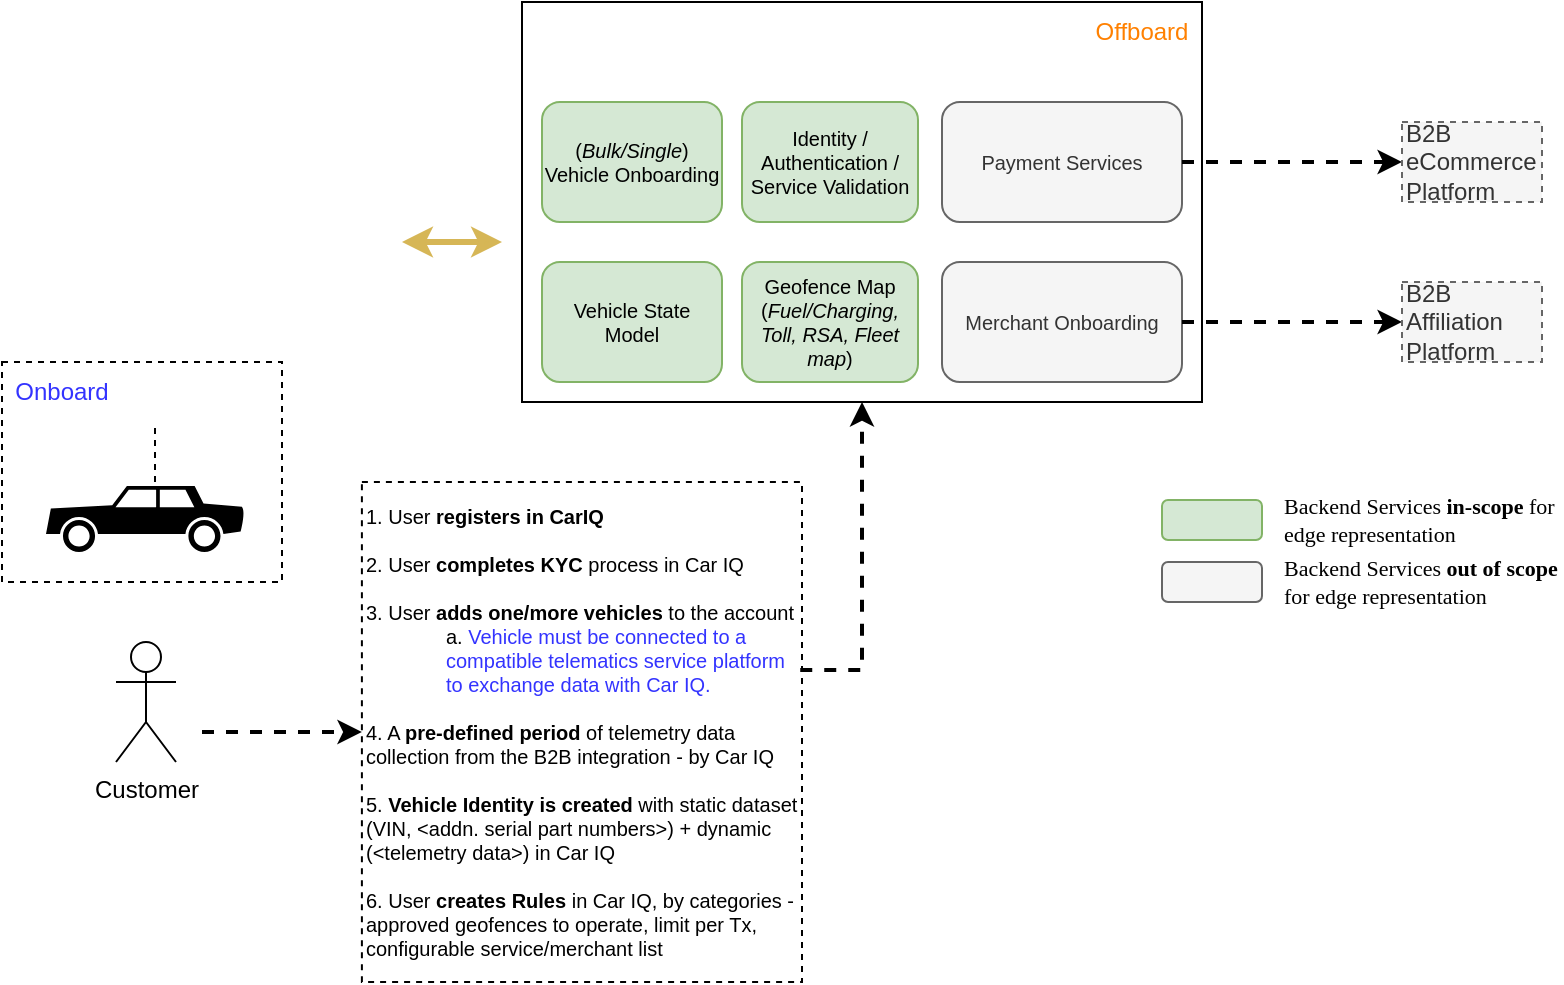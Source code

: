 <mxfile version="15.9.4" type="github" pages="2">
  <diagram id="xZUEEhlqR2YgX-Inar-z" name="Page-1">
    <mxGraphModel dx="1038" dy="556" grid="1" gridSize="10" guides="1" tooltips="1" connect="1" arrows="1" fold="1" page="1" pageScale="1" pageWidth="850" pageHeight="1100" math="0" shadow="0">
      <root>
        <mxCell id="0" />
        <mxCell id="1" parent="0" />
        <mxCell id="6IcUsDizwOfbhfRclnIK-10" value="" style="rounded=0;whiteSpace=wrap;html=1;fontSize=11;fontColor=#3333FF;dashed=1;" vertex="1" parent="1">
          <mxGeometry x="60" y="260" width="140" height="110" as="geometry" />
        </mxCell>
        <mxCell id="-1aNArAHK49JRfU5nT5b-3" value="" style="shape=image;html=1;verticalAlign=top;verticalLabelPosition=bottom;labelBackgroundColor=#ffffff;imageAspect=0;aspect=fixed;image=https://cdn4.iconfinder.com/data/icons/music-ui-solid-24px/24/radio_signal_antenna_broadcast-2-128.png" parent="1" vertex="1">
          <mxGeometry x="117" y="260" width="40" height="40" as="geometry" />
        </mxCell>
        <mxCell id="-1aNArAHK49JRfU5nT5b-7" value="" style="endArrow=none;dashed=1;html=1;rounded=0;" parent="1" edge="1">
          <mxGeometry width="50" height="50" relative="1" as="geometry">
            <mxPoint x="136.5" y="320" as="sourcePoint" />
            <mxPoint x="136.5" y="290" as="targetPoint" />
          </mxGeometry>
        </mxCell>
        <mxCell id="-1aNArAHK49JRfU5nT5b-8" value="Customer" style="shape=umlActor;verticalLabelPosition=bottom;verticalAlign=top;html=1;outlineConnect=0;" parent="1" vertex="1">
          <mxGeometry x="117" y="400" width="30" height="60" as="geometry" />
        </mxCell>
        <mxCell id="-1aNArAHK49JRfU5nT5b-9" value="" style="shape=image;html=1;verticalAlign=top;verticalLabelPosition=bottom;labelBackgroundColor=#ffffff;imageAspect=0;aspect=fixed;image=https://cdn2.iconfinder.com/data/icons/mobile-smart-phone/64/mobile_cell_tower_connection_3g_4g_5g-128.png" parent="1" vertex="1">
          <mxGeometry x="190" y="170" width="70" height="70" as="geometry" />
        </mxCell>
        <mxCell id="-1aNArAHK49JRfU5nT5b-10" value="" style="shape=image;html=1;verticalAlign=top;verticalLabelPosition=bottom;labelBackgroundColor=#ffffff;imageAspect=0;aspect=fixed;image=https://cdn3.iconfinder.com/data/icons/tiny-weather-1/512/flash-128.png;rotation=-150;" parent="1" vertex="1">
          <mxGeometry x="150" y="222" width="68" height="68" as="geometry" />
        </mxCell>
        <mxCell id="-1aNArAHK49JRfU5nT5b-14" value="" style="rounded=0;whiteSpace=wrap;html=1;" parent="1" vertex="1">
          <mxGeometry x="320" y="80" width="340" height="200" as="geometry" />
        </mxCell>
        <mxCell id="-1aNArAHK49JRfU5nT5b-17" value="" style="shape=image;verticalLabelPosition=bottom;labelBackgroundColor=#ffffff;verticalAlign=top;aspect=fixed;imageAspect=0;image=https://www.gocariq.com/wp-content/uploads/2021/10/cropped-CarIQ-Logo-RGBR.png;" parent="1" vertex="1">
          <mxGeometry x="330" y="90" width="70" height="22.48" as="geometry" />
        </mxCell>
        <mxCell id="-1aNArAHK49JRfU5nT5b-19" value="" style="endArrow=classic;startArrow=classic;html=1;rounded=0;fontSize=10;fillColor=#fff2cc;strokeColor=#d6b656;strokeWidth=3;" parent="1" edge="1">
          <mxGeometry width="50" height="50" relative="1" as="geometry">
            <mxPoint x="260" y="200" as="sourcePoint" />
            <mxPoint x="310" y="200" as="targetPoint" />
          </mxGeometry>
        </mxCell>
        <mxCell id="-1aNArAHK49JRfU5nT5b-20" value="&lt;div&gt;Identity /&lt;/div&gt;&lt;div&gt;Authentication /&lt;/div&gt;&lt;div&gt;Service Validation&lt;/div&gt;" style="rounded=1;whiteSpace=wrap;html=1;fontSize=10;fillColor=#d5e8d4;strokeColor=#82b366;" parent="1" vertex="1">
          <mxGeometry x="430" y="130" width="88" height="60" as="geometry" />
        </mxCell>
        <mxCell id="-1aNArAHK49JRfU5nT5b-21" value="&lt;div&gt;Geofence Map (&lt;i&gt;Fuel/Charging, Toll, RSA, Fleet map&lt;/i&gt;)&lt;/div&gt;" style="rounded=1;whiteSpace=wrap;html=1;fontSize=10;fillColor=#d5e8d4;strokeColor=#82b366;" parent="1" vertex="1">
          <mxGeometry x="430" y="210" width="88" height="60" as="geometry" />
        </mxCell>
        <mxCell id="-1aNArAHK49JRfU5nT5b-22" value="&lt;div&gt;Payment Services&lt;/div&gt;" style="rounded=1;whiteSpace=wrap;html=1;fontSize=10;fillColor=#f5f5f5;strokeColor=#666666;fontColor=#333333;" parent="1" vertex="1">
          <mxGeometry x="530" y="130" width="120" height="60" as="geometry" />
        </mxCell>
        <mxCell id="-1aNArAHK49JRfU5nT5b-23" value="&lt;div&gt;Merchant Onboarding&lt;/div&gt;" style="rounded=1;whiteSpace=wrap;html=1;fontSize=10;fillColor=#f5f5f5;strokeColor=#666666;fontColor=#333333;" parent="1" vertex="1">
          <mxGeometry x="530" y="210" width="120" height="60" as="geometry" />
        </mxCell>
        <mxCell id="-1aNArAHK49JRfU5nT5b-24" value="&lt;div&gt;(&lt;i&gt;Bulk/Single&lt;/i&gt;) Vehicle Onboarding&lt;/div&gt;" style="rounded=1;whiteSpace=wrap;html=1;fontSize=10;fillColor=#d5e8d4;strokeColor=#82b366;" parent="1" vertex="1">
          <mxGeometry x="330" y="130" width="90" height="60" as="geometry" />
        </mxCell>
        <mxCell id="-1aNArAHK49JRfU5nT5b-28" value="1. User &lt;b&gt;registers in CarIQ&lt;/b&gt;&lt;br&gt;&lt;br&gt;2. User &lt;b&gt;completes KYC &lt;/b&gt;process in Car IQ&lt;br&gt;&lt;br&gt;3. User &lt;b&gt;adds one/more vehicles&lt;/b&gt; to the account&lt;br&gt;&lt;blockquote style=&quot;margin: 0 0 0 40px ; border: none ; padding: 0px&quot;&gt;a. &lt;font color=&quot;#3333ff&quot;&gt;Vehicle must be connected to a compatible telematics service platform to exchange data with Car IQ.&lt;/font&gt;&lt;/blockquote&gt;&lt;br&gt;4. A &lt;b&gt;pre-defined period&lt;/b&gt; of telemetry data collection from the B2B integration - by Car IQ&lt;br&gt;&lt;br&gt;5. &lt;b&gt;Vehicle Identity is created&lt;/b&gt; with static dataset (VIN, &amp;lt;addn. serial part numbers&amp;gt;) + dynamic (&amp;lt;telemetry data&amp;gt;) in Car IQ&lt;br&gt;&lt;br&gt;6. User &lt;b&gt;creates Rules&lt;/b&gt; in Car IQ, by categories - approved geofences to operate, limit per Tx, configurable service/merchant list" style="text;html=1;strokeColor=default;fillColor=none;align=left;verticalAlign=middle;whiteSpace=wrap;rounded=0;fontSize=10;dashed=1;" parent="1" vertex="1">
          <mxGeometry x="239.95" y="320" width="220.05" height="250" as="geometry" />
        </mxCell>
        <mxCell id="-1aNArAHK49JRfU5nT5b-29" value="" style="edgeStyle=segmentEdgeStyle;endArrow=classic;html=1;rounded=0;fontSize=10;strokeWidth=2;entryX=0.5;entryY=1;entryDx=0;entryDy=0;exitX=0.996;exitY=0.376;exitDx=0;exitDy=0;exitPerimeter=0;dashed=1;" parent="1" source="-1aNArAHK49JRfU5nT5b-28" target="-1aNArAHK49JRfU5nT5b-14" edge="1">
          <mxGeometry width="50" height="50" relative="1" as="geometry">
            <mxPoint x="460" y="400" as="sourcePoint" />
            <mxPoint x="510" y="350" as="targetPoint" />
          </mxGeometry>
        </mxCell>
        <mxCell id="-1aNArAHK49JRfU5nT5b-31" value="" style="endArrow=classic;html=1;rounded=0;fontSize=10;fontColor=#FFB366;strokeWidth=2;entryX=0;entryY=0.5;entryDx=0;entryDy=0;dashed=1;" parent="1" target="-1aNArAHK49JRfU5nT5b-28" edge="1">
          <mxGeometry width="50" height="50" relative="1" as="geometry">
            <mxPoint x="160" y="445" as="sourcePoint" />
            <mxPoint x="210" y="410" as="targetPoint" />
          </mxGeometry>
        </mxCell>
        <mxCell id="-1aNArAHK49JRfU5nT5b-33" value="&lt;div&gt;Vehicle State Model&lt;/div&gt;" style="rounded=1;whiteSpace=wrap;html=1;fontSize=10;fillColor=#d5e8d4;strokeColor=#82b366;" parent="1" vertex="1">
          <mxGeometry x="330" y="210" width="90" height="60" as="geometry" />
        </mxCell>
        <mxCell id="-1aNArAHK49JRfU5nT5b-34" value="" style="edgeStyle=segmentEdgeStyle;endArrow=classic;html=1;rounded=0;dashed=1;fontSize=12;fontColor=#6666FF;strokeWidth=2;exitX=1;exitY=0.5;exitDx=0;exitDy=0;" parent="1" source="-1aNArAHK49JRfU5nT5b-22" edge="1">
          <mxGeometry width="50" height="50" relative="1" as="geometry">
            <mxPoint x="690" y="180" as="sourcePoint" />
            <mxPoint x="760" y="160" as="targetPoint" />
          </mxGeometry>
        </mxCell>
        <mxCell id="-1aNArAHK49JRfU5nT5b-35" value="" style="edgeStyle=segmentEdgeStyle;endArrow=classic;html=1;rounded=0;dashed=1;fontSize=12;fontColor=#6666FF;strokeWidth=2;exitX=1;exitY=0.5;exitDx=0;exitDy=0;" parent="1" edge="1">
          <mxGeometry width="50" height="50" relative="1" as="geometry">
            <mxPoint x="650" y="240" as="sourcePoint" />
            <mxPoint x="760" y="240" as="targetPoint" />
          </mxGeometry>
        </mxCell>
        <mxCell id="-1aNArAHK49JRfU5nT5b-36" value="B2B eCommerce Platform" style="rounded=0;whiteSpace=wrap;html=1;dashed=1;fontSize=12;strokeColor=#666666;align=left;fillColor=#f5f5f5;fontColor=#333333;" parent="1" vertex="1">
          <mxGeometry x="760" y="140" width="70" height="40" as="geometry" />
        </mxCell>
        <mxCell id="-1aNArAHK49JRfU5nT5b-38" value="B2B Affiliation Platform" style="rounded=0;whiteSpace=wrap;html=1;dashed=1;fontSize=12;strokeColor=#666666;align=left;fillColor=#f5f5f5;fontColor=#333333;" parent="1" vertex="1">
          <mxGeometry x="760" y="220" width="70" height="40" as="geometry" />
        </mxCell>
        <mxCell id="6IcUsDizwOfbhfRclnIK-2" value="" style="rounded=1;whiteSpace=wrap;html=1;fillColor=#d5e8d4;strokeColor=#82b366;" vertex="1" parent="1">
          <mxGeometry x="640" y="329" width="50" height="20" as="geometry" />
        </mxCell>
        <mxCell id="6IcUsDizwOfbhfRclnIK-3" value="" style="rounded=1;whiteSpace=wrap;html=1;fillColor=#f5f5f5;strokeColor=#666666;fontColor=#333333;" vertex="1" parent="1">
          <mxGeometry x="640" y="360" width="50" height="20" as="geometry" />
        </mxCell>
        <mxCell id="6IcUsDizwOfbhfRclnIK-4" value="&lt;p style=&quot;margin-top: 0pt ; margin-bottom: 0pt ; margin-left: 0in ; text-align: left ; direction: ltr ; unicode-bidi: embed ; word-break: normal ; font-size: 11px&quot;&gt;&lt;span style=&quot;font-size: 11px ; font-family: &amp;#34;calibri&amp;#34;&quot;&gt;Backend Services &lt;b&gt;in-scope&lt;/b&gt; for edge&amp;nbsp;representation&lt;/span&gt;&lt;/p&gt;" style="text;html=1;strokeColor=none;fillColor=none;align=center;verticalAlign=middle;whiteSpace=wrap;rounded=0;fontSize=11;" vertex="1" parent="1">
          <mxGeometry x="700" y="324" width="140" height="30" as="geometry" />
        </mxCell>
        <mxCell id="6IcUsDizwOfbhfRclnIK-5" value="&lt;p style=&quot;margin-top: 0pt ; margin-bottom: 0pt ; margin-left: 0in ; text-align: left ; direction: ltr ; unicode-bidi: embed ; word-break: normal ; font-size: 11px&quot;&gt;&lt;span style=&quot;font-size: 11px ; font-family: &amp;#34;calibri&amp;#34;&quot;&gt;Backend Services &lt;b&gt;out of scope&lt;/b&gt; for edge&amp;nbsp;representation&lt;/span&gt;&lt;/p&gt;" style="text;html=1;strokeColor=none;fillColor=none;align=center;verticalAlign=middle;whiteSpace=wrap;rounded=0;fontSize=11;" vertex="1" parent="1">
          <mxGeometry x="700" y="355" width="140" height="30" as="geometry" />
        </mxCell>
        <mxCell id="6IcUsDizwOfbhfRclnIK-8" value="" style="shape=mxgraph.signs.transportation.car_2;html=1;pointerEvents=1;fillColor=#000000;strokeColor=none;verticalLabelPosition=bottom;verticalAlign=top;align=center;fontSize=11;fontColor=#3333FF;" vertex="1" parent="1">
          <mxGeometry x="82" y="322" width="100" height="33" as="geometry" />
        </mxCell>
        <mxCell id="6IcUsDizwOfbhfRclnIK-12" value="Onboard" style="text;html=1;strokeColor=none;fillColor=none;align=center;verticalAlign=middle;whiteSpace=wrap;rounded=0;dashed=1;fontSize=12;fontColor=#3333FF;" vertex="1" parent="1">
          <mxGeometry x="60" y="260" width="60" height="30" as="geometry" />
        </mxCell>
        <mxCell id="6IcUsDizwOfbhfRclnIK-13" value="Offboard" style="text;html=1;strokeColor=none;fillColor=none;align=center;verticalAlign=middle;whiteSpace=wrap;rounded=0;dashed=1;fontSize=12;fontColor=#FF8000;" vertex="1" parent="1">
          <mxGeometry x="600" y="80" width="60" height="30" as="geometry" />
        </mxCell>
      </root>
    </mxGraphModel>
  </diagram>
  <diagram id="0lFeeg3h9F9cTpA0pDjn" name="Page-2">
    <mxGraphModel dx="1038" dy="556" grid="1" gridSize="10" guides="1" tooltips="1" connect="1" arrows="1" fold="1" page="1" pageScale="1" pageWidth="827" pageHeight="1169" math="0" shadow="0">
      <root>
        <mxCell id="OppfQNcWZWz8VkuyHKna-0" />
        <mxCell id="OppfQNcWZWz8VkuyHKna-1" parent="OppfQNcWZWz8VkuyHKna-0" />
        <mxCell id="wGuhdBM_QDu5Fw34me1V-0" value="&lt;font style=&quot;font-size: 12px&quot;&gt;USE CASES&lt;/font&gt;&lt;br&gt;&lt;br&gt;1.(&lt;i&gt;Data plane&lt;/i&gt;)&amp;nbsp;&lt;b&gt;&lt;font color=&quot;#6666ff&quot;&gt;Implicit Authentication&lt;/font&gt;&lt;/b&gt; - authentication using Car IQ algorithm, that uses vehicle static marker + dynamic content ( from Bus signals &amp;amp; Diagnostic data)&lt;br&gt;&lt;br&gt;2. (&lt;i&gt;Data plane&lt;/i&gt;)&amp;nbsp;&lt;font color=&quot;#6666ff&quot;&gt;&lt;b&gt;Continuous Authentication&lt;/b&gt;&lt;/font&gt; - using vehicle state model and telemetry data, on a predefined rate of Tx. Prevents spoofing, generates &quot;Authentication Score&quot;&lt;br&gt;&lt;br&gt;3. (&lt;i&gt;Control &amp;amp; Config&lt;/i&gt;) &lt;b&gt;&lt;font color=&quot;#6666ff&quot;&gt;Geofence Updates&lt;/font&gt;&lt;/b&gt; - ever updating the digital map of geofence onboard&lt;br&gt;&lt;br&gt;4. (&lt;i&gt;Control &amp;amp; Config&lt;/i&gt;) &lt;b&gt;&lt;font color=&quot;#6666ff&quot;&gt;Rules Updates&lt;/font&gt; -&amp;nbsp;&lt;/b&gt;ever updating the user-customised + Car IQ default ruleset onboard&lt;br&gt;&lt;br&gt;5. (&lt;i&gt;Insights&lt;/i&gt;) &lt;b&gt;&lt;font color=&quot;#6666ff&quot;&gt;Fuel/Charge efficiency&lt;/font&gt;&lt;/b&gt;&amp;nbsp; - over a time series of Refuelling/Recharging data&lt;br&gt;&lt;br&gt;6. (Insights) &lt;b&gt;&lt;font color=&quot;#6666ff&quot;&gt;Usage based Insurance&lt;/font&gt;&lt;/b&gt; -&amp;nbsp;" style="text;html=1;strokeColor=#6c8ebf;fillColor=#dae8fc;align=left;verticalAlign=middle;whiteSpace=wrap;rounded=0;fontSize=10;dashed=1;" vertex="1" parent="OppfQNcWZWz8VkuyHKna-1">
          <mxGeometry x="110" width="230" height="380" as="geometry" />
        </mxCell>
      </root>
    </mxGraphModel>
  </diagram>
</mxfile>
